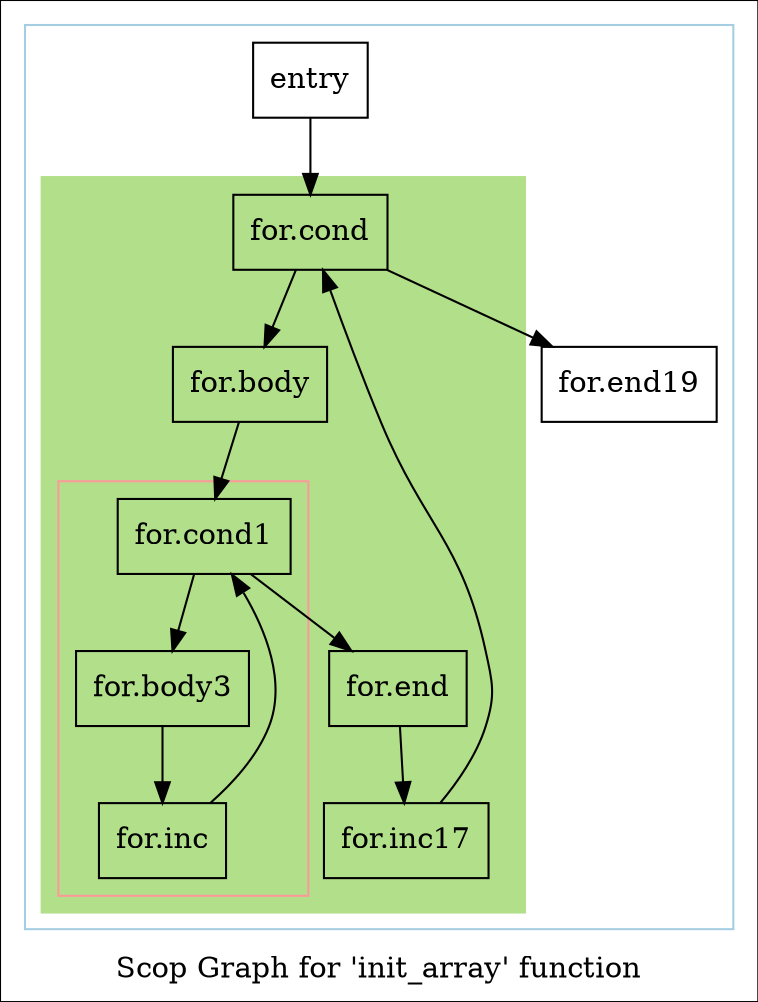 digraph "Scop Graph for 'init_array' function" {
	label="Scop Graph for 'init_array' function";

	Node0x17d4370 [shape=record,label="{entry}"];
	Node0x17d4370 -> Node0x17d9de0;
	Node0x17d9de0 [shape=record,label="{for.cond}"];
	Node0x17d9de0 -> Node0x17d9e40;
	Node0x17d9de0 -> Node0x17d9ea0;
	Node0x17d9e40 [shape=record,label="{for.body}"];
	Node0x17d9e40 -> Node0x17d9f90;
	Node0x17d9f90 [shape=record,label="{for.cond1}"];
	Node0x17d9f90 -> Node0x17d9ff0;
	Node0x17d9f90 -> Node0x17da050;
	Node0x17d9ff0 [shape=record,label="{for.body3}"];
	Node0x17d9ff0 -> Node0x17d9f00;
	Node0x17d9f00 [shape=record,label="{for.inc}"];
	Node0x17d9f00 -> Node0x17d9f90[constraint=false];
	Node0x17da050 [shape=record,label="{for.end}"];
	Node0x17da050 -> Node0x17da200;
	Node0x17da200 [shape=record,label="{for.inc17}"];
	Node0x17da200 -> Node0x17d9de0[constraint=false];
	Node0x17d9ea0 [shape=record,label="{for.end19}"];
	colorscheme = "paired12"
        subgraph cluster_0x17d3a30 {
          label = "";
          style = solid;
          color = 1
          subgraph cluster_0x17d4ec0 {
            label = "";
            style = filled;
            color = 3            subgraph cluster_0x17d4180 {
              label = "";
              style = solid;
              color = 5
              Node0x17d9f90;
              Node0x17d9ff0;
              Node0x17d9f00;
            }
            Node0x17d9de0;
            Node0x17d9e40;
            Node0x17da050;
            Node0x17da200;
          }
          Node0x17d4370;
          Node0x17d9ea0;
        }
}
